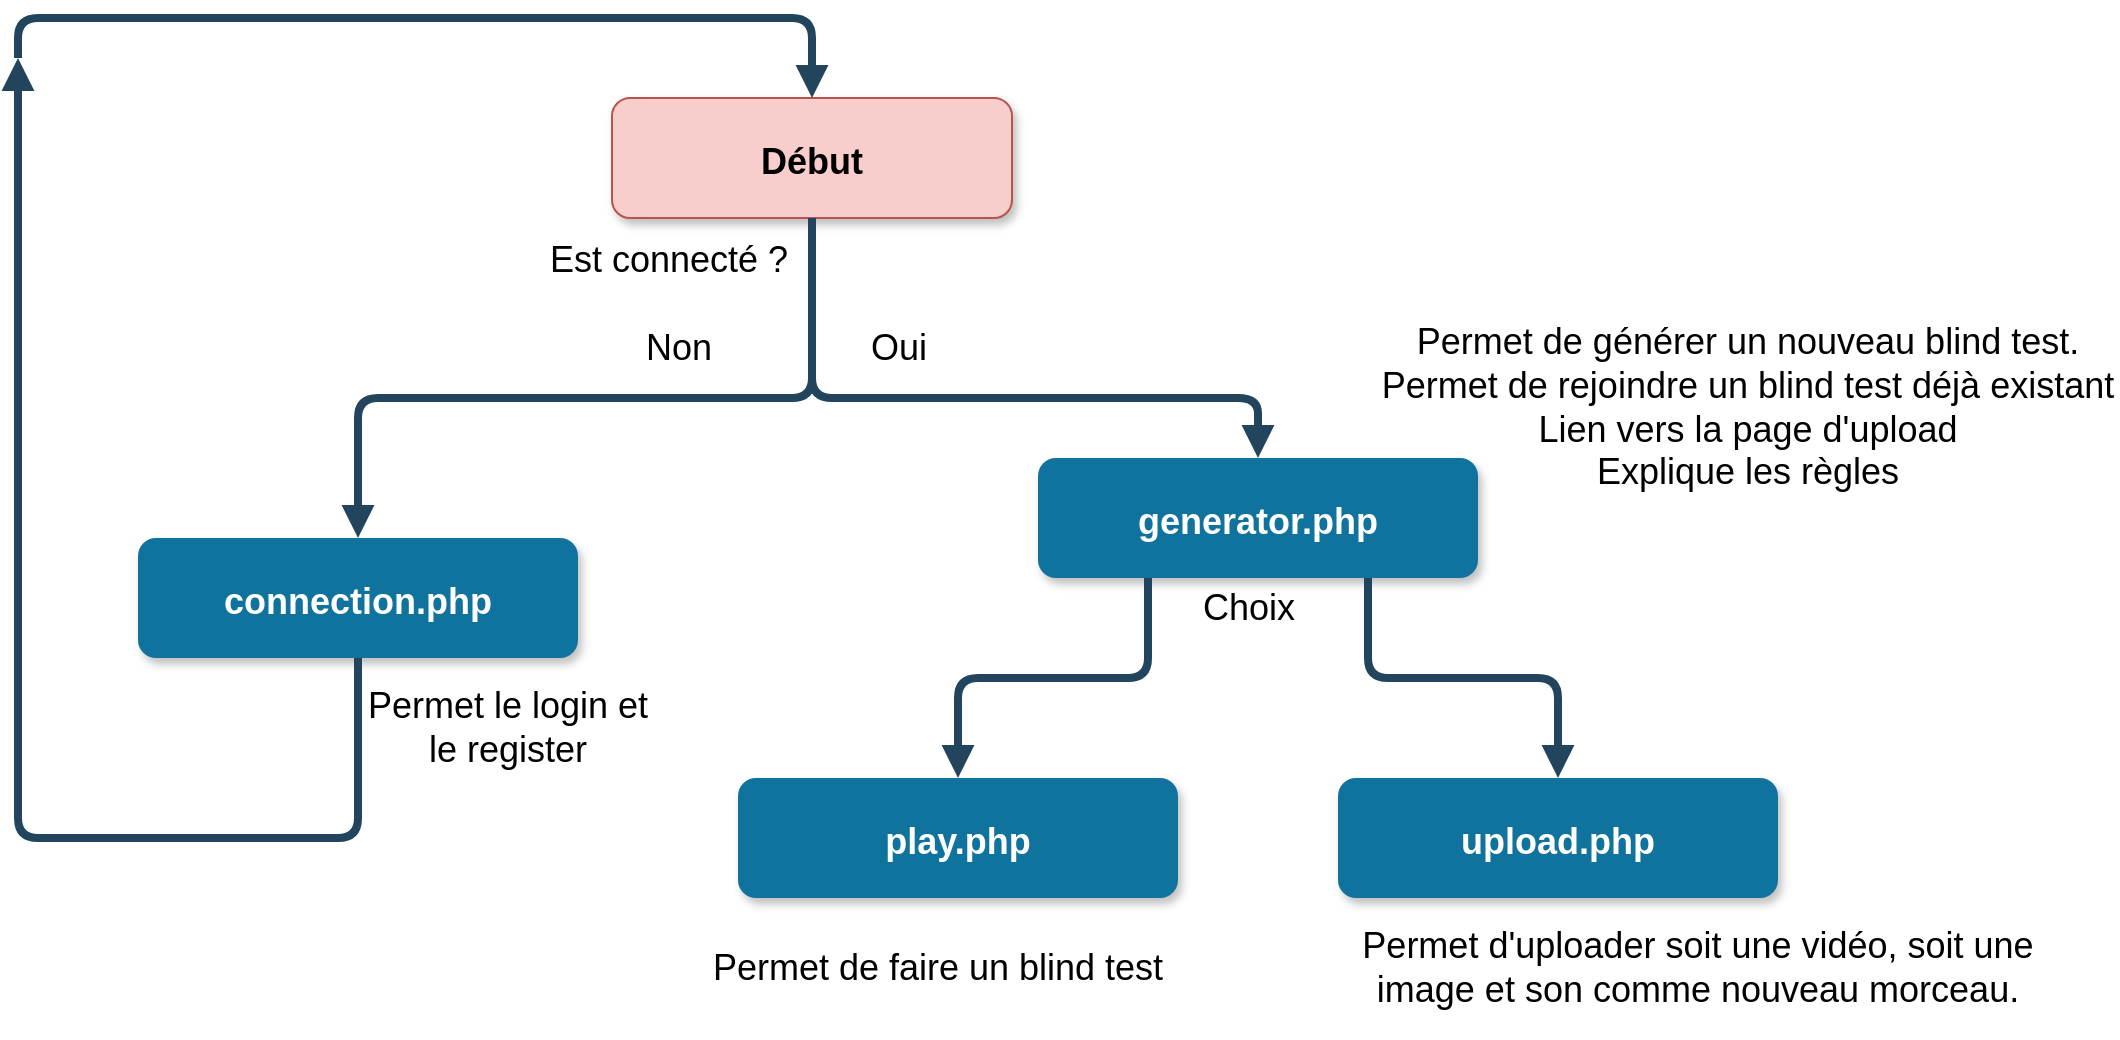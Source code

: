 <mxfile version="14.5.3"><diagram name="Page-1" id="97916047-d0de-89f5-080d-49f4d83e522f"><mxGraphModel dx="1398" dy="1237" grid="1" gridSize="10" guides="1" tooltips="1" connect="1" arrows="1" fold="1" page="1" pageScale="1.5" pageWidth="1169" pageHeight="827" background="#ffffff" math="0" shadow="0"><root><mxCell id="0"/><mxCell id="1" parent="0"/><mxCell id="2" value="Début" style="rounded=1;fillColor=#f8cecc;strokeColor=#b85450;shadow=1;fontStyle=1;fontSize=18;" parent="1" vertex="1"><mxGeometry x="677" y="200" width="200" height="60" as="geometry"/></mxCell><mxCell id="29" value="" style="edgeStyle=elbowEdgeStyle;elbow=vertical;strokeWidth=4;endArrow=block;endFill=1;fontStyle=1;strokeColor=#23445D;entryX=0.5;entryY=0;entryDx=0;entryDy=0;" parent="1" source="2" target="CSNmr6GvZPUpuBO1Qd1P-68" edge="1"><mxGeometry x="22" y="165.5" width="100" height="100" as="geometry"><mxPoint x="22" y="265.5" as="sourcePoint"/><mxPoint x="460" y="420" as="targetPoint"/><Array as="points"><mxPoint x="490" y="350"/><mxPoint x="620" y="350"/></Array></mxGeometry></mxCell><mxCell id="CSNmr6GvZPUpuBO1Qd1P-58" value="generator.php" style="rounded=1;fillColor=#10739E;strokeColor=none;shadow=1;gradientColor=none;fontStyle=1;fontColor=#FFFFFF;fontSize=18;" parent="1" vertex="1"><mxGeometry x="890" y="380" width="220" height="60" as="geometry"/></mxCell><mxCell id="CSNmr6GvZPUpuBO1Qd1P-59" value="" style="edgeStyle=elbowEdgeStyle;elbow=vertical;strokeWidth=4;endArrow=block;endFill=1;fontStyle=1;strokeColor=#23445D;entryX=0.5;entryY=0;entryDx=0;entryDy=0;exitX=0.5;exitY=1;exitDx=0;exitDy=0;" parent="1" source="2" target="CSNmr6GvZPUpuBO1Qd1P-58" edge="1"><mxGeometry x="344" y="330" width="100" height="100" as="geometry"><mxPoint x="868" y="420" as="sourcePoint"/><mxPoint x="444" y="330" as="targetPoint"/><Array as="points"><mxPoint x="830" y="350"/></Array></mxGeometry></mxCell><mxCell id="CSNmr6GvZPUpuBO1Qd1P-62" value="Non" style="text;html=1;strokeColor=none;fillColor=none;align=center;verticalAlign=middle;rounded=0;fontSize=18;" parent="1" vertex="1"><mxGeometry x="680" y="310" width="60" height="30" as="geometry"/></mxCell><mxCell id="CSNmr6GvZPUpuBO1Qd1P-64" value="Oui" style="text;html=1;strokeColor=none;fillColor=none;align=center;verticalAlign=middle;rounded=0;fontSize=18;" parent="1" vertex="1"><mxGeometry x="790" y="310" width="60" height="30" as="geometry"/></mxCell><mxCell id="CSNmr6GvZPUpuBO1Qd1P-65" value="Est connecté ?" style="text;html=1;strokeColor=none;fillColor=none;align=center;verticalAlign=middle;rounded=0;fontSize=18;" parent="1" vertex="1"><mxGeometry x="640" y="265.5" width="130" height="30" as="geometry"/></mxCell><mxCell id="CSNmr6GvZPUpuBO1Qd1P-68" value="connection.php" style="rounded=1;fillColor=#10739E;strokeColor=none;shadow=1;gradientColor=none;fontStyle=1;fontColor=#FFFFFF;fontSize=18;" parent="1" vertex="1"><mxGeometry x="440" y="420" width="220" height="60" as="geometry"/></mxCell><mxCell id="CSNmr6GvZPUpuBO1Qd1P-70" value="" style="edgeStyle=elbowEdgeStyle;strokeWidth=4;endArrow=block;endFill=1;fontStyle=1;strokeColor=#23445D;exitX=0.5;exitY=1;exitDx=0;exitDy=0;elbow=vertical;" parent="1" source="CSNmr6GvZPUpuBO1Qd1P-68" edge="1"><mxGeometry x="-438" y="660" width="100" height="100" as="geometry"><mxPoint x="310.0" y="730" as="sourcePoint"/><mxPoint x="380" y="180" as="targetPoint"/><Array as="points"><mxPoint x="310" y="570"/><mxPoint x="260" y="810"/><mxPoint x="220" y="810"/><mxPoint x="140" y="120"/><mxPoint x="180" y="490"/><mxPoint x="180" y="380"/></Array></mxGeometry></mxCell><mxCell id="CSNmr6GvZPUpuBO1Qd1P-74" value="" style="edgeStyle=elbowEdgeStyle;strokeWidth=4;endArrow=block;endFill=1;fontStyle=1;strokeColor=#23445D;elbow=vertical;entryX=0.5;entryY=0;entryDx=0;entryDy=0;" parent="1" target="2" edge="1"><mxGeometry x="-428" y="670" width="100" height="100" as="geometry"><mxPoint x="380" y="180" as="sourcePoint"/><mxPoint x="750" y="180" as="targetPoint"/><Array as="points"><mxPoint x="600" y="160"/><mxPoint x="180" y="180"/><mxPoint x="270" y="820"/><mxPoint x="230" y="820"/><mxPoint x="150" y="130"/><mxPoint x="190" y="500"/><mxPoint x="190" y="390"/></Array></mxGeometry></mxCell><mxCell id="wqE3jNn_9UsiH7QAmFc8-29" value="upload.php" style="rounded=1;fillColor=#10739E;strokeColor=none;shadow=1;gradientColor=none;fontStyle=1;fontColor=#FFFFFF;fontSize=18;" parent="1" vertex="1"><mxGeometry x="1040" y="540" width="220" height="60" as="geometry"/></mxCell><mxCell id="wqE3jNn_9UsiH7QAmFc8-30" value="" style="edgeStyle=elbowEdgeStyle;elbow=vertical;strokeWidth=4;endArrow=block;endFill=1;fontStyle=1;strokeColor=#23445D;entryX=0.5;entryY=0;entryDx=0;entryDy=0;exitX=0.75;exitY=1;exitDx=0;exitDy=0;" parent="1" source="CSNmr6GvZPUpuBO1Qd1P-58" target="wqE3jNn_9UsiH7QAmFc8-29" edge="1"><mxGeometry x="354" y="340" width="100" height="100" as="geometry"><mxPoint x="787" y="275.5" as="sourcePoint"/><mxPoint x="980" y="430" as="targetPoint"/><Array as="points"/></mxGeometry></mxCell><mxCell id="Ip90crN6pUXbl06NVe-E-29" value="play.php" style="rounded=1;fillColor=#10739E;strokeColor=none;shadow=1;gradientColor=none;fontStyle=1;fontColor=#FFFFFF;fontSize=18;" parent="1" vertex="1"><mxGeometry x="740" y="540" width="220" height="60" as="geometry"/></mxCell><mxCell id="IrQJ7hg7C6jhl9bkvkwG-30" value="" style="edgeStyle=elbowEdgeStyle;elbow=vertical;strokeWidth=4;endArrow=block;endFill=1;fontStyle=1;strokeColor=#23445D;entryX=0.5;entryY=0;entryDx=0;entryDy=0;exitX=0.25;exitY=1;exitDx=0;exitDy=0;" edge="1" parent="1" source="CSNmr6GvZPUpuBO1Qd1P-58" target="Ip90crN6pUXbl06NVe-E-29"><mxGeometry x="364" y="350" width="100" height="100" as="geometry"><mxPoint x="1055" y="450" as="sourcePoint"/><mxPoint x="1290" y="580.0" as="targetPoint"/><Array as="points"/></mxGeometry></mxCell><mxCell id="IrQJ7hg7C6jhl9bkvkwG-31" value="&lt;div&gt;Permet de générer un nouveau blind test.&lt;/div&gt;&lt;div&gt;Permet de rejoindre un blind test déjà existant&lt;/div&gt;&lt;div&gt;Lien vers la page d'upload&lt;/div&gt;&lt;div&gt;Explique les règles&lt;br&gt;&lt;/div&gt;" style="text;html=1;strokeColor=none;fillColor=none;align=center;verticalAlign=middle;rounded=0;fontSize=18;whiteSpace=wrap;" vertex="1" parent="1"><mxGeometry x="1060" y="280" width="370" height="150" as="geometry"/></mxCell><mxCell id="IrQJ7hg7C6jhl9bkvkwG-32" value="Permet d'uploader soit une vidéo, soit une image et son comme nouveau morceau." style="text;html=1;strokeColor=none;fillColor=none;align=center;verticalAlign=middle;rounded=0;fontSize=18;whiteSpace=wrap;" vertex="1" parent="1"><mxGeometry x="1050" y="600" width="340" height="70" as="geometry"/></mxCell><mxCell id="IrQJ7hg7C6jhl9bkvkwG-33" value="Permet de faire un blind test" style="text;html=1;strokeColor=none;fillColor=none;align=center;verticalAlign=middle;rounded=0;fontSize=18;whiteSpace=wrap;" vertex="1" parent="1"><mxGeometry x="710" y="610" width="260" height="50" as="geometry"/></mxCell><mxCell id="IrQJ7hg7C6jhl9bkvkwG-34" value="Permet le login et le register" style="text;html=1;strokeColor=none;fillColor=none;align=center;verticalAlign=middle;rounded=0;fontSize=18;whiteSpace=wrap;" vertex="1" parent="1"><mxGeometry x="550" y="480" width="150" height="70" as="geometry"/></mxCell><mxCell id="IrQJ7hg7C6jhl9bkvkwG-35" value="&lt;div&gt;Choix&lt;/div&gt;" style="text;html=1;strokeColor=none;fillColor=none;align=center;verticalAlign=middle;rounded=0;fontSize=18;" vertex="1" parent="1"><mxGeometry x="930" y="440" width="130" height="30" as="geometry"/></mxCell></root></mxGraphModel></diagram></mxfile>